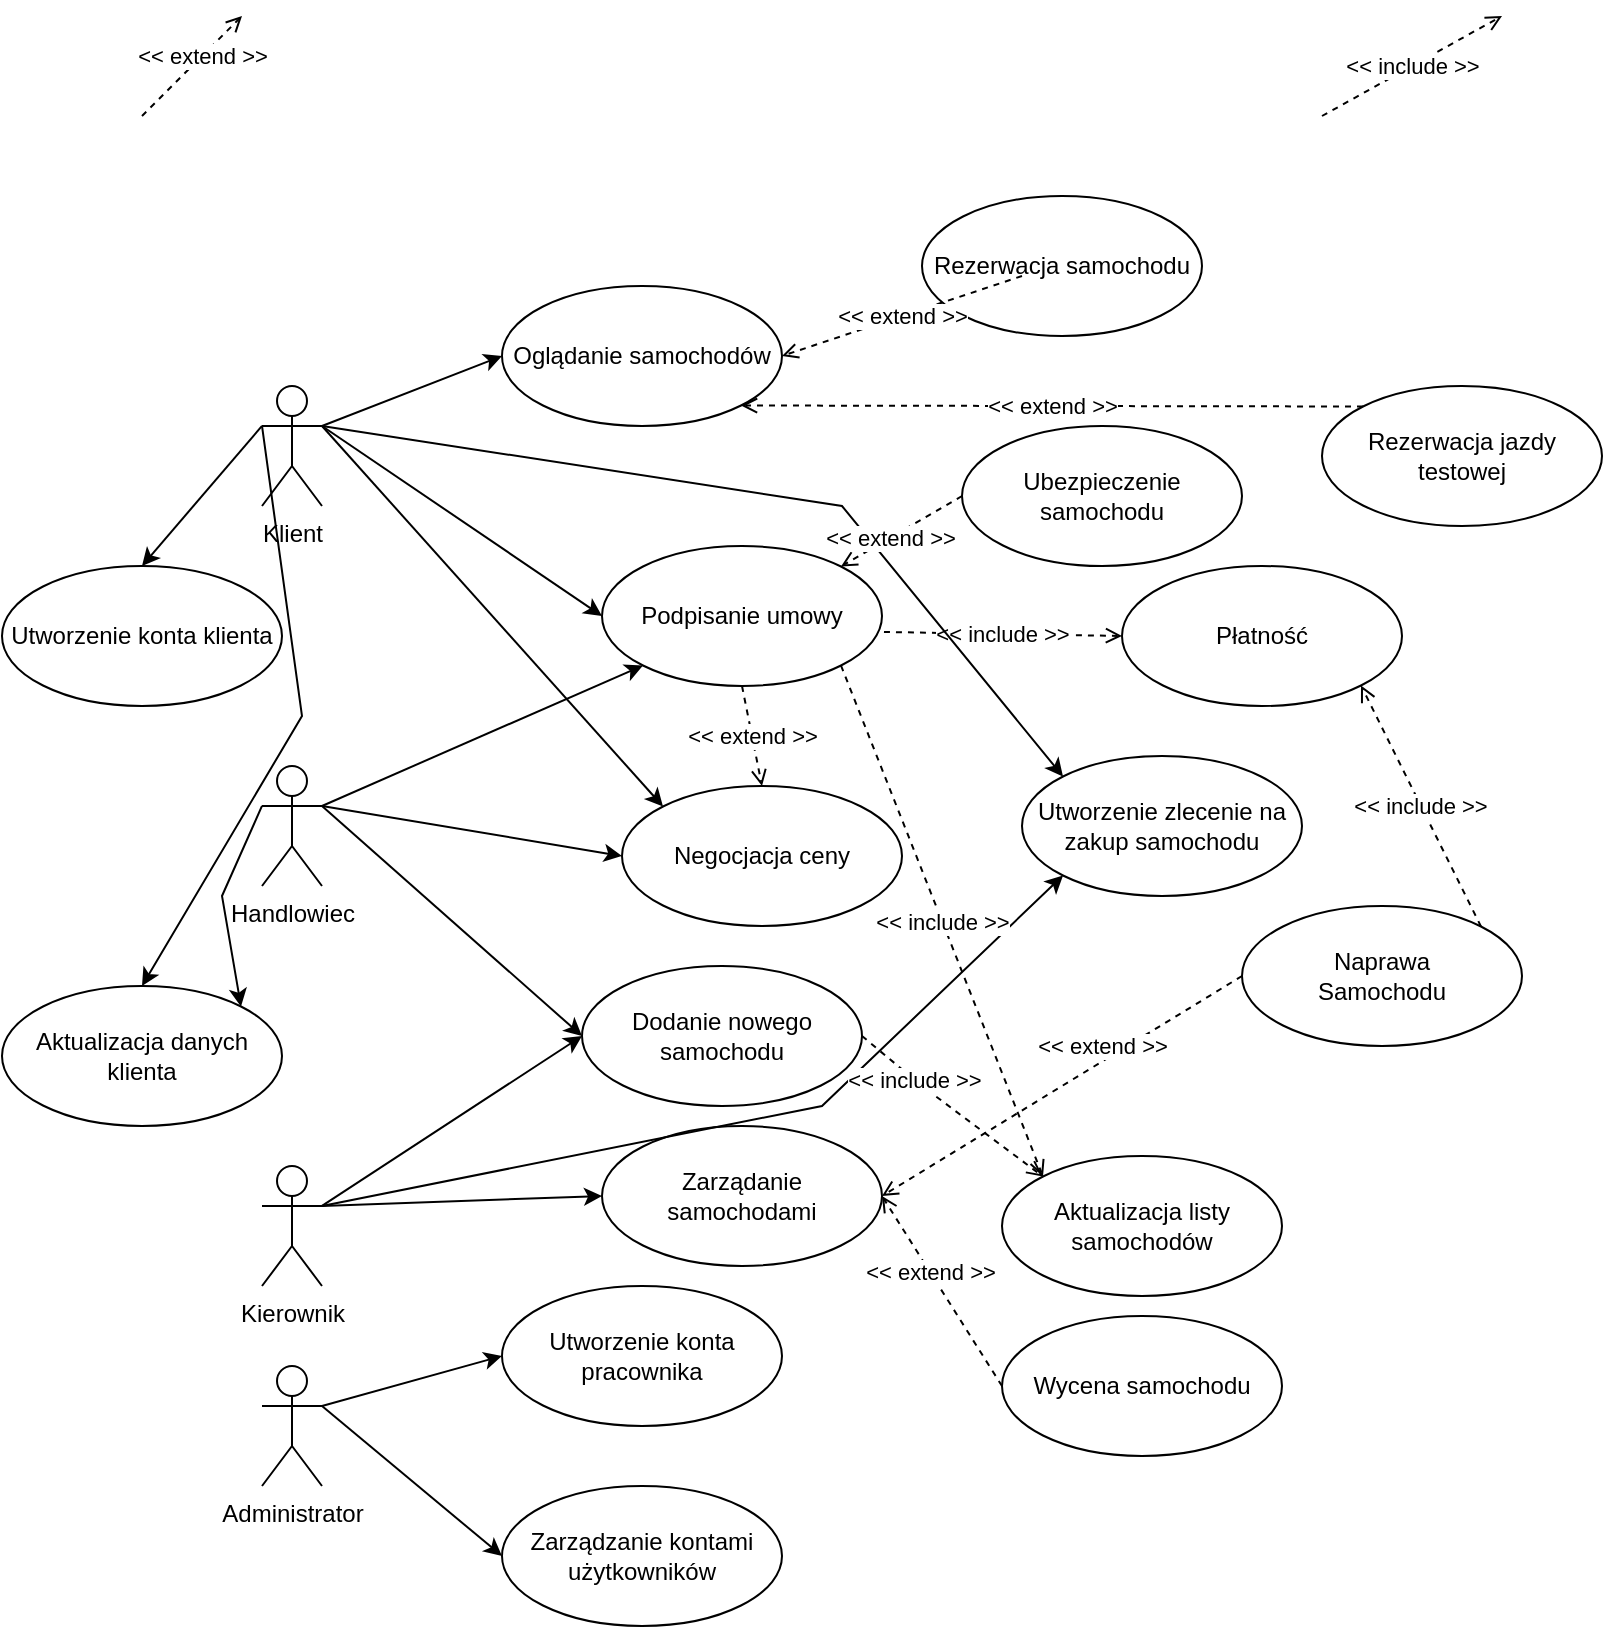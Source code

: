 <mxfile version="21.2.0" type="device">
  <diagram name="Strona-1" id="wNHXpYLiDMAP40RwPzXb">
    <mxGraphModel dx="1434" dy="1937" grid="1" gridSize="10" guides="1" tooltips="1" connect="1" arrows="1" fold="1" page="1" pageScale="1" pageWidth="827" pageHeight="1169" math="0" shadow="0">
      <root>
        <mxCell id="0" />
        <mxCell id="1" parent="0" />
        <mxCell id="qQ33E77-4V99ocWS7eGZ-1" value="Klient&lt;br&gt;" style="shape=umlActor;verticalLabelPosition=bottom;verticalAlign=top;html=1;" vertex="1" parent="1">
          <mxGeometry x="140" y="125" width="30" height="60" as="geometry" />
        </mxCell>
        <mxCell id="qQ33E77-4V99ocWS7eGZ-2" value="Handlowiec&lt;br&gt;" style="shape=umlActor;verticalLabelPosition=bottom;verticalAlign=top;html=1;" vertex="1" parent="1">
          <mxGeometry x="140" y="315" width="30" height="60" as="geometry" />
        </mxCell>
        <mxCell id="qQ33E77-4V99ocWS7eGZ-3" value="Kierownik" style="shape=umlActor;verticalLabelPosition=bottom;verticalAlign=top;html=1;" vertex="1" parent="1">
          <mxGeometry x="140" y="515" width="30" height="60" as="geometry" />
        </mxCell>
        <mxCell id="qQ33E77-4V99ocWS7eGZ-4" value="Oglądanie samochodów&lt;br&gt;" style="ellipse;whiteSpace=wrap;html=1;" vertex="1" parent="1">
          <mxGeometry x="260" y="75" width="140" height="70" as="geometry" />
        </mxCell>
        <mxCell id="qQ33E77-4V99ocWS7eGZ-5" value="" style="endArrow=classic;html=1;rounded=0;entryX=0;entryY=0.5;entryDx=0;entryDy=0;exitX=1;exitY=0.333;exitDx=0;exitDy=0;exitPerimeter=0;" edge="1" parent="1" source="qQ33E77-4V99ocWS7eGZ-1" target="qQ33E77-4V99ocWS7eGZ-4">
          <mxGeometry width="50" height="50" relative="1" as="geometry">
            <mxPoint x="210" y="145" as="sourcePoint" />
            <mxPoint x="260" y="95" as="targetPoint" />
          </mxGeometry>
        </mxCell>
        <mxCell id="qQ33E77-4V99ocWS7eGZ-12" value="Rezerwacja samochodu" style="ellipse;whiteSpace=wrap;html=1;" vertex="1" parent="1">
          <mxGeometry x="470" y="30" width="140" height="70" as="geometry" />
        </mxCell>
        <mxCell id="qQ33E77-4V99ocWS7eGZ-14" value="&amp;lt;&amp;lt; extend &amp;gt;&amp;gt;" style="endArrow=open;html=1;rounded=0;dashed=1;endFill=0;" edge="1" parent="1">
          <mxGeometry x="0.2" width="50" height="50" relative="1" as="geometry">
            <mxPoint x="80" y="-10" as="sourcePoint" />
            <mxPoint x="130" y="-60" as="targetPoint" />
            <mxPoint as="offset" />
          </mxGeometry>
        </mxCell>
        <mxCell id="qQ33E77-4V99ocWS7eGZ-15" value="&amp;lt;&amp;lt; include &amp;gt;&amp;gt;" style="endArrow=open;html=1;rounded=0;dashed=1;endFill=0;entryX=0;entryY=0.5;entryDx=0;entryDy=0;exitX=1.007;exitY=0.614;exitDx=0;exitDy=0;exitPerimeter=0;" edge="1" parent="1" source="qQ33E77-4V99ocWS7eGZ-18" target="qQ33E77-4V99ocWS7eGZ-19">
          <mxGeometry width="50" height="50" relative="1" as="geometry">
            <mxPoint x="530" y="225" as="sourcePoint" />
            <mxPoint x="160" y="35" as="targetPoint" />
          </mxGeometry>
        </mxCell>
        <mxCell id="qQ33E77-4V99ocWS7eGZ-16" value="&amp;lt;&amp;lt; include &amp;gt;&amp;gt;" style="endArrow=open;html=1;rounded=0;dashed=1;endFill=0;" edge="1" parent="1">
          <mxGeometry width="50" height="50" relative="1" as="geometry">
            <mxPoint x="670" y="-10" as="sourcePoint" />
            <mxPoint x="760" y="-60" as="targetPoint" />
          </mxGeometry>
        </mxCell>
        <mxCell id="qQ33E77-4V99ocWS7eGZ-17" value="&amp;lt;&amp;lt; extend &amp;gt;&amp;gt;" style="endArrow=open;html=1;rounded=0;dashed=1;endFill=0;entryX=1;entryY=0.5;entryDx=0;entryDy=0;exitX=0;exitY=0.5;exitDx=0;exitDy=0;" edge="1" parent="1" target="qQ33E77-4V99ocWS7eGZ-4">
          <mxGeometry width="50" height="50" relative="1" as="geometry">
            <mxPoint x="520" y="70" as="sourcePoint" />
            <mxPoint x="230" y="55" as="targetPoint" />
          </mxGeometry>
        </mxCell>
        <mxCell id="qQ33E77-4V99ocWS7eGZ-18" value="Podpisanie umowy" style="ellipse;whiteSpace=wrap;html=1;" vertex="1" parent="1">
          <mxGeometry x="310" y="205" width="140" height="70" as="geometry" />
        </mxCell>
        <mxCell id="qQ33E77-4V99ocWS7eGZ-19" value="Płatność" style="ellipse;whiteSpace=wrap;html=1;" vertex="1" parent="1">
          <mxGeometry x="570" y="215" width="140" height="70" as="geometry" />
        </mxCell>
        <mxCell id="qQ33E77-4V99ocWS7eGZ-20" value="" style="endArrow=classic;html=1;rounded=0;entryX=0;entryY=0.5;entryDx=0;entryDy=0;exitX=1;exitY=0.333;exitDx=0;exitDy=0;exitPerimeter=0;" edge="1" parent="1" source="qQ33E77-4V99ocWS7eGZ-1" target="qQ33E77-4V99ocWS7eGZ-18">
          <mxGeometry width="50" height="50" relative="1" as="geometry">
            <mxPoint x="160" y="315" as="sourcePoint" />
            <mxPoint x="200" y="275" as="targetPoint" />
          </mxGeometry>
        </mxCell>
        <mxCell id="qQ33E77-4V99ocWS7eGZ-24" value="Negocjacja ceny" style="ellipse;whiteSpace=wrap;html=1;" vertex="1" parent="1">
          <mxGeometry x="320" y="325" width="140" height="70" as="geometry" />
        </mxCell>
        <mxCell id="qQ33E77-4V99ocWS7eGZ-27" value="&amp;lt;&amp;lt; extend &amp;gt;&amp;gt;" style="endArrow=open;html=1;rounded=0;dashed=1;endFill=0;entryX=1;entryY=0.5;entryDx=0;entryDy=0;exitX=0;exitY=0.5;exitDx=0;exitDy=0;" edge="1" parent="1" source="qQ33E77-4V99ocWS7eGZ-46" target="qQ33E77-4V99ocWS7eGZ-44">
          <mxGeometry x="-0.261" y="-7" width="50" height="50" relative="1" as="geometry">
            <mxPoint x="60" y="45" as="sourcePoint" />
            <mxPoint x="200" y="25" as="targetPoint" />
            <mxPoint as="offset" />
          </mxGeometry>
        </mxCell>
        <mxCell id="qQ33E77-4V99ocWS7eGZ-29" value="Dodanie nowego&lt;br&gt;samochodu" style="ellipse;whiteSpace=wrap;html=1;" vertex="1" parent="1">
          <mxGeometry x="300" y="415" width="140" height="70" as="geometry" />
        </mxCell>
        <mxCell id="qQ33E77-4V99ocWS7eGZ-31" value="&amp;lt;&amp;lt; extend &amp;gt;&amp;gt;" style="endArrow=open;html=1;rounded=0;dashed=1;endFill=0;entryX=1;entryY=1;entryDx=0;entryDy=0;exitX=0;exitY=0;exitDx=0;exitDy=0;" edge="1" parent="1" source="qQ33E77-4V99ocWS7eGZ-32" target="qQ33E77-4V99ocWS7eGZ-4">
          <mxGeometry width="50" height="50" relative="1" as="geometry">
            <mxPoint x="180" y="105" as="sourcePoint" />
            <mxPoint x="230" y="55" as="targetPoint" />
          </mxGeometry>
        </mxCell>
        <mxCell id="qQ33E77-4V99ocWS7eGZ-32" value="Rezerwacja jazdy testowej" style="ellipse;whiteSpace=wrap;html=1;" vertex="1" parent="1">
          <mxGeometry x="670" y="125" width="140" height="70" as="geometry" />
        </mxCell>
        <mxCell id="qQ33E77-4V99ocWS7eGZ-33" value="&amp;lt;&amp;lt; extend &amp;gt;&amp;gt;" style="endArrow=open;html=1;rounded=0;dashed=1;endFill=0;exitX=0.5;exitY=1;exitDx=0;exitDy=0;entryX=0.5;entryY=0;entryDx=0;entryDy=0;" edge="1" parent="1" source="qQ33E77-4V99ocWS7eGZ-18" target="qQ33E77-4V99ocWS7eGZ-24">
          <mxGeometry width="50" height="50" relative="1" as="geometry">
            <mxPoint x="180" y="105" as="sourcePoint" />
            <mxPoint x="230" y="55" as="targetPoint" />
          </mxGeometry>
        </mxCell>
        <mxCell id="qQ33E77-4V99ocWS7eGZ-36" value="" style="endArrow=classic;html=1;rounded=0;entryX=0;entryY=0;entryDx=0;entryDy=0;exitX=1;exitY=0.333;exitDx=0;exitDy=0;exitPerimeter=0;" edge="1" parent="1" source="qQ33E77-4V99ocWS7eGZ-1" target="qQ33E77-4V99ocWS7eGZ-24">
          <mxGeometry width="50" height="50" relative="1" as="geometry">
            <mxPoint x="200" y="325" as="sourcePoint" />
            <mxPoint x="250" y="275" as="targetPoint" />
          </mxGeometry>
        </mxCell>
        <mxCell id="qQ33E77-4V99ocWS7eGZ-37" value="" style="endArrow=classic;html=1;rounded=0;entryX=0;entryY=0.5;entryDx=0;entryDy=0;exitX=1;exitY=0.333;exitDx=0;exitDy=0;exitPerimeter=0;" edge="1" parent="1" source="qQ33E77-4V99ocWS7eGZ-2" target="qQ33E77-4V99ocWS7eGZ-24">
          <mxGeometry width="50" height="50" relative="1" as="geometry">
            <mxPoint x="200" y="365" as="sourcePoint" />
            <mxPoint x="250" y="315" as="targetPoint" />
          </mxGeometry>
        </mxCell>
        <mxCell id="qQ33E77-4V99ocWS7eGZ-38" value="" style="endArrow=classic;html=1;rounded=0;entryX=0;entryY=0.5;entryDx=0;entryDy=0;exitX=1;exitY=0.333;exitDx=0;exitDy=0;exitPerimeter=0;" edge="1" parent="1" source="qQ33E77-4V99ocWS7eGZ-2" target="qQ33E77-4V99ocWS7eGZ-29">
          <mxGeometry width="50" height="50" relative="1" as="geometry">
            <mxPoint x="180" y="465" as="sourcePoint" />
            <mxPoint x="230" y="415" as="targetPoint" />
          </mxGeometry>
        </mxCell>
        <mxCell id="qQ33E77-4V99ocWS7eGZ-40" value="" style="endArrow=classic;html=1;rounded=0;entryX=0;entryY=1;entryDx=0;entryDy=0;exitX=1;exitY=0.333;exitDx=0;exitDy=0;exitPerimeter=0;" edge="1" parent="1" source="qQ33E77-4V99ocWS7eGZ-2" target="qQ33E77-4V99ocWS7eGZ-18">
          <mxGeometry width="50" height="50" relative="1" as="geometry">
            <mxPoint x="100" y="315" as="sourcePoint" />
            <mxPoint x="150" y="265" as="targetPoint" />
          </mxGeometry>
        </mxCell>
        <mxCell id="qQ33E77-4V99ocWS7eGZ-42" value="" style="endArrow=classic;html=1;rounded=0;entryX=0;entryY=0.5;entryDx=0;entryDy=0;exitX=1;exitY=0.333;exitDx=0;exitDy=0;exitPerimeter=0;" edge="1" parent="1" source="qQ33E77-4V99ocWS7eGZ-3" target="qQ33E77-4V99ocWS7eGZ-29">
          <mxGeometry width="50" height="50" relative="1" as="geometry">
            <mxPoint x="210" y="545" as="sourcePoint" />
            <mxPoint x="260" y="495" as="targetPoint" />
          </mxGeometry>
        </mxCell>
        <mxCell id="qQ33E77-4V99ocWS7eGZ-44" value="Zarządanie samochodami" style="ellipse;whiteSpace=wrap;html=1;" vertex="1" parent="1">
          <mxGeometry x="310" y="495" width="140" height="70" as="geometry" />
        </mxCell>
        <mxCell id="qQ33E77-4V99ocWS7eGZ-45" value="" style="endArrow=classic;html=1;rounded=0;entryX=0;entryY=0.5;entryDx=0;entryDy=0;exitX=1;exitY=0.333;exitDx=0;exitDy=0;exitPerimeter=0;" edge="1" parent="1" source="qQ33E77-4V99ocWS7eGZ-3" target="qQ33E77-4V99ocWS7eGZ-44">
          <mxGeometry width="50" height="50" relative="1" as="geometry">
            <mxPoint x="140" y="485" as="sourcePoint" />
            <mxPoint x="190" y="435" as="targetPoint" />
          </mxGeometry>
        </mxCell>
        <mxCell id="qQ33E77-4V99ocWS7eGZ-46" value="Naprawa&lt;br&gt;Samochodu" style="ellipse;whiteSpace=wrap;html=1;" vertex="1" parent="1">
          <mxGeometry x="630" y="385" width="140" height="70" as="geometry" />
        </mxCell>
        <mxCell id="qQ33E77-4V99ocWS7eGZ-47" value="Utworzenie zlecenie na zakup samochodu" style="ellipse;whiteSpace=wrap;html=1;" vertex="1" parent="1">
          <mxGeometry x="520" y="310" width="140" height="70" as="geometry" />
        </mxCell>
        <mxCell id="qQ33E77-4V99ocWS7eGZ-48" value="" style="endArrow=classic;html=1;rounded=0;entryX=0;entryY=0;entryDx=0;entryDy=0;exitX=1;exitY=0.333;exitDx=0;exitDy=0;exitPerimeter=0;" edge="1" parent="1" source="qQ33E77-4V99ocWS7eGZ-1" target="qQ33E77-4V99ocWS7eGZ-47">
          <mxGeometry width="50" height="50" relative="1" as="geometry">
            <mxPoint x="120" y="295" as="sourcePoint" />
            <mxPoint x="170" y="245" as="targetPoint" />
            <Array as="points">
              <mxPoint x="430" y="185" />
            </Array>
          </mxGeometry>
        </mxCell>
        <mxCell id="qQ33E77-4V99ocWS7eGZ-49" value="" style="endArrow=classic;html=1;rounded=0;entryX=0;entryY=1;entryDx=0;entryDy=0;exitX=1;exitY=0.333;exitDx=0;exitDy=0;exitPerimeter=0;" edge="1" parent="1" source="qQ33E77-4V99ocWS7eGZ-3" target="qQ33E77-4V99ocWS7eGZ-47">
          <mxGeometry width="50" height="50" relative="1" as="geometry">
            <mxPoint x="230" y="625" as="sourcePoint" />
            <mxPoint x="280" y="575" as="targetPoint" />
            <Array as="points">
              <mxPoint x="420" y="485" />
            </Array>
          </mxGeometry>
        </mxCell>
        <mxCell id="qQ33E77-4V99ocWS7eGZ-51" value="&amp;lt;&amp;lt; include &amp;gt;&amp;gt;" style="endArrow=open;html=1;rounded=0;dashed=1;endFill=0;exitX=1;exitY=0;exitDx=0;exitDy=0;entryX=1;entryY=1;entryDx=0;entryDy=0;" edge="1" parent="1" source="qQ33E77-4V99ocWS7eGZ-46" target="qQ33E77-4V99ocWS7eGZ-19">
          <mxGeometry width="50" height="50" relative="1" as="geometry">
            <mxPoint x="650" y="415" as="sourcePoint" />
            <mxPoint x="740" y="365" as="targetPoint" />
            <Array as="points" />
          </mxGeometry>
        </mxCell>
        <mxCell id="qQ33E77-4V99ocWS7eGZ-52" value="Aktualizacja listy samochodów" style="ellipse;whiteSpace=wrap;html=1;" vertex="1" parent="1">
          <mxGeometry x="510" y="510" width="140" height="70" as="geometry" />
        </mxCell>
        <mxCell id="qQ33E77-4V99ocWS7eGZ-53" value="&amp;lt;&amp;lt; include &amp;gt;&amp;gt;" style="endArrow=open;html=1;rounded=0;dashed=1;endFill=0;exitX=1;exitY=1;exitDx=0;exitDy=0;entryX=0;entryY=0;entryDx=0;entryDy=0;" edge="1" parent="1" source="qQ33E77-4V99ocWS7eGZ-18" target="qQ33E77-4V99ocWS7eGZ-52">
          <mxGeometry width="50" height="50" relative="1" as="geometry">
            <mxPoint x="464" y="565" as="sourcePoint" />
            <mxPoint x="554" y="515" as="targetPoint" />
          </mxGeometry>
        </mxCell>
        <mxCell id="qQ33E77-4V99ocWS7eGZ-54" value="&amp;lt;&amp;lt; include &amp;gt;&amp;gt;" style="endArrow=open;html=1;rounded=0;dashed=1;endFill=0;exitX=1;exitY=0.5;exitDx=0;exitDy=0;entryX=0;entryY=0;entryDx=0;entryDy=0;" edge="1" parent="1" source="qQ33E77-4V99ocWS7eGZ-29" target="qQ33E77-4V99ocWS7eGZ-52">
          <mxGeometry x="-0.407" width="50" height="50" relative="1" as="geometry">
            <mxPoint x="720" y="545" as="sourcePoint" />
            <mxPoint x="810" y="495" as="targetPoint" />
            <Array as="points">
              <mxPoint x="470" y="475" />
            </Array>
            <mxPoint as="offset" />
          </mxGeometry>
        </mxCell>
        <mxCell id="qQ33E77-4V99ocWS7eGZ-57" value="Utworzenie konta klienta" style="ellipse;whiteSpace=wrap;html=1;" vertex="1" parent="1">
          <mxGeometry x="10" y="215" width="140" height="70" as="geometry" />
        </mxCell>
        <mxCell id="qQ33E77-4V99ocWS7eGZ-58" value="Administrator" style="shape=umlActor;verticalLabelPosition=bottom;verticalAlign=top;html=1;" vertex="1" parent="1">
          <mxGeometry x="140" y="615" width="30" height="60" as="geometry" />
        </mxCell>
        <mxCell id="qQ33E77-4V99ocWS7eGZ-59" value="Utworzenie konta pracownika" style="ellipse;whiteSpace=wrap;html=1;" vertex="1" parent="1">
          <mxGeometry x="260" y="575" width="140" height="70" as="geometry" />
        </mxCell>
        <mxCell id="qQ33E77-4V99ocWS7eGZ-61" value="" style="endArrow=classic;html=1;rounded=0;entryX=0;entryY=0.5;entryDx=0;entryDy=0;exitX=1;exitY=0.333;exitDx=0;exitDy=0;exitPerimeter=0;" edge="1" parent="1" source="qQ33E77-4V99ocWS7eGZ-58" target="qQ33E77-4V99ocWS7eGZ-59">
          <mxGeometry width="50" height="50" relative="1" as="geometry">
            <mxPoint x="250" y="670" as="sourcePoint" />
            <mxPoint x="300" y="620" as="targetPoint" />
          </mxGeometry>
        </mxCell>
        <mxCell id="qQ33E77-4V99ocWS7eGZ-63" value="" style="endArrow=classic;html=1;rounded=0;entryX=0.5;entryY=0;entryDx=0;entryDy=0;exitX=0;exitY=0.333;exitDx=0;exitDy=0;exitPerimeter=0;" edge="1" parent="1" source="qQ33E77-4V99ocWS7eGZ-1" target="qQ33E77-4V99ocWS7eGZ-57">
          <mxGeometry width="50" height="50" relative="1" as="geometry">
            <mxPoint x="70" y="180" as="sourcePoint" />
            <mxPoint x="120" y="130" as="targetPoint" />
          </mxGeometry>
        </mxCell>
        <mxCell id="qQ33E77-4V99ocWS7eGZ-64" value="Ubezpieczenie samochodu" style="ellipse;whiteSpace=wrap;html=1;" vertex="1" parent="1">
          <mxGeometry x="490" y="145" width="140" height="70" as="geometry" />
        </mxCell>
        <mxCell id="qQ33E77-4V99ocWS7eGZ-65" value="&amp;lt;&amp;lt; extend &amp;gt;&amp;gt;" style="endArrow=open;html=1;rounded=0;dashed=1;endFill=0;exitX=0;exitY=0.5;exitDx=0;exitDy=0;entryX=1;entryY=0;entryDx=0;entryDy=0;" edge="1" parent="1" source="qQ33E77-4V99ocWS7eGZ-64" target="qQ33E77-4V99ocWS7eGZ-18">
          <mxGeometry x="0.2" width="50" height="50" relative="1" as="geometry">
            <mxPoint x="140" y="70" as="sourcePoint" />
            <mxPoint x="190" y="20" as="targetPoint" />
            <mxPoint as="offset" />
          </mxGeometry>
        </mxCell>
        <mxCell id="qQ33E77-4V99ocWS7eGZ-66" value="Zarządzanie kontami użytkowników" style="ellipse;whiteSpace=wrap;html=1;" vertex="1" parent="1">
          <mxGeometry x="260" y="675" width="140" height="70" as="geometry" />
        </mxCell>
        <mxCell id="qQ33E77-4V99ocWS7eGZ-67" value="" style="endArrow=classic;html=1;rounded=0;entryX=0;entryY=0.5;entryDx=0;entryDy=0;exitX=1;exitY=0.333;exitDx=0;exitDy=0;exitPerimeter=0;" edge="1" parent="1" source="qQ33E77-4V99ocWS7eGZ-58" target="qQ33E77-4V99ocWS7eGZ-66">
          <mxGeometry width="50" height="50" relative="1" as="geometry">
            <mxPoint x="50" y="790" as="sourcePoint" />
            <mxPoint x="100" y="740" as="targetPoint" />
          </mxGeometry>
        </mxCell>
        <mxCell id="qQ33E77-4V99ocWS7eGZ-68" value="Aktualizacja danych klienta" style="ellipse;whiteSpace=wrap;html=1;" vertex="1" parent="1">
          <mxGeometry x="10" y="425" width="140" height="70" as="geometry" />
        </mxCell>
        <mxCell id="qQ33E77-4V99ocWS7eGZ-69" value="" style="endArrow=classic;html=1;rounded=0;entryX=0.5;entryY=0;entryDx=0;entryDy=0;exitX=0;exitY=0.333;exitDx=0;exitDy=0;exitPerimeter=0;" edge="1" parent="1" source="qQ33E77-4V99ocWS7eGZ-1" target="qQ33E77-4V99ocWS7eGZ-68">
          <mxGeometry width="50" height="50" relative="1" as="geometry">
            <mxPoint x="60" y="400" as="sourcePoint" />
            <mxPoint x="110" y="350" as="targetPoint" />
            <Array as="points">
              <mxPoint x="160" y="290" />
            </Array>
          </mxGeometry>
        </mxCell>
        <mxCell id="qQ33E77-4V99ocWS7eGZ-70" value="" style="endArrow=classic;html=1;rounded=0;entryX=1;entryY=0;entryDx=0;entryDy=0;exitX=0;exitY=0.333;exitDx=0;exitDy=0;exitPerimeter=0;" edge="1" parent="1" source="qQ33E77-4V99ocWS7eGZ-2" target="qQ33E77-4V99ocWS7eGZ-68">
          <mxGeometry width="50" height="50" relative="1" as="geometry">
            <mxPoint x="180" y="470" as="sourcePoint" />
            <mxPoint x="230" y="420" as="targetPoint" />
            <Array as="points">
              <mxPoint x="120" y="380" />
            </Array>
          </mxGeometry>
        </mxCell>
        <mxCell id="qQ33E77-4V99ocWS7eGZ-71" value="Wycena samochodu" style="ellipse;whiteSpace=wrap;html=1;" vertex="1" parent="1">
          <mxGeometry x="510" y="590" width="140" height="70" as="geometry" />
        </mxCell>
        <mxCell id="qQ33E77-4V99ocWS7eGZ-72" value="&amp;lt;&amp;lt; extend &amp;gt;&amp;gt;" style="endArrow=open;html=1;rounded=0;dashed=1;endFill=0;entryX=1;entryY=0.5;entryDx=0;entryDy=0;exitX=0;exitY=0.5;exitDx=0;exitDy=0;" edge="1" parent="1" source="qQ33E77-4V99ocWS7eGZ-71" target="qQ33E77-4V99ocWS7eGZ-44">
          <mxGeometry x="0.2" width="50" height="50" relative="1" as="geometry">
            <mxPoint x="440" y="630" as="sourcePoint" />
            <mxPoint x="490" y="580" as="targetPoint" />
            <mxPoint as="offset" />
          </mxGeometry>
        </mxCell>
      </root>
    </mxGraphModel>
  </diagram>
</mxfile>
